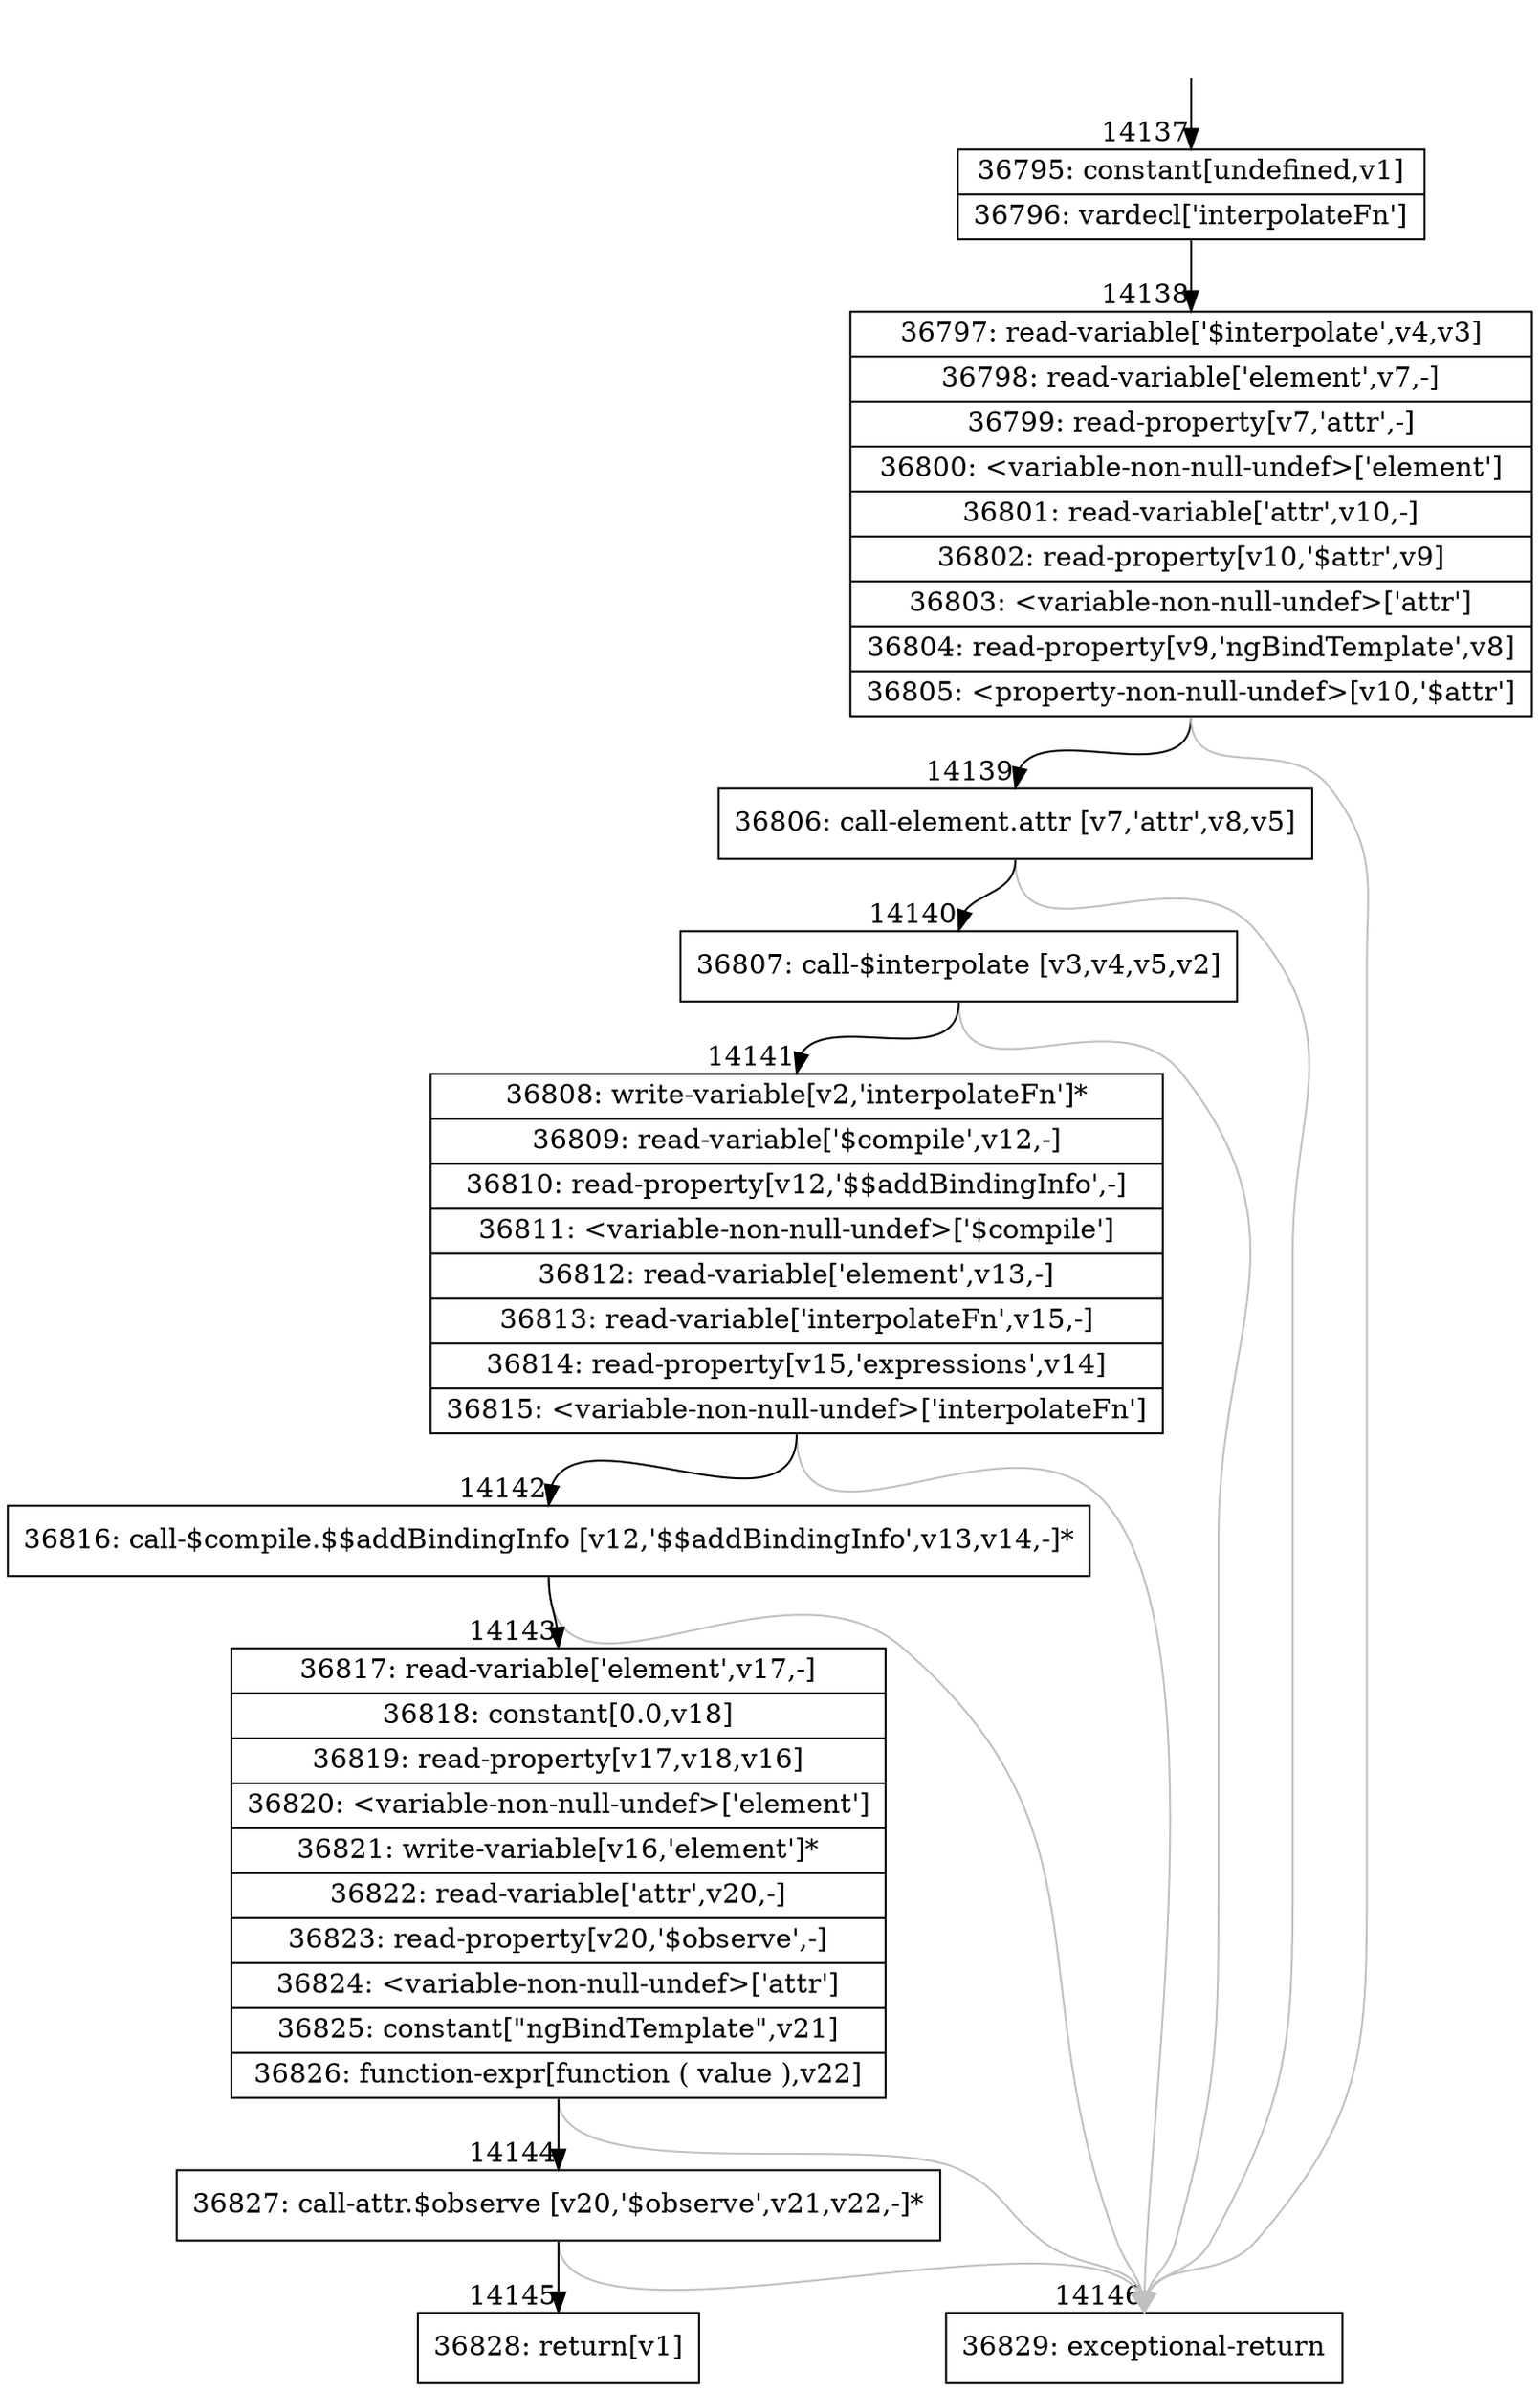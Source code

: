 digraph {
rankdir="TD"
BB_entry1113[shape=none,label=""];
BB_entry1113 -> BB14137 [tailport=s, headport=n, headlabel="    14137"]
BB14137 [shape=record label="{36795: constant[undefined,v1]|36796: vardecl['interpolateFn']}" ] 
BB14137 -> BB14138 [tailport=s, headport=n, headlabel="      14138"]
BB14138 [shape=record label="{36797: read-variable['$interpolate',v4,v3]|36798: read-variable['element',v7,-]|36799: read-property[v7,'attr',-]|36800: \<variable-non-null-undef\>['element']|36801: read-variable['attr',v10,-]|36802: read-property[v10,'$attr',v9]|36803: \<variable-non-null-undef\>['attr']|36804: read-property[v9,'ngBindTemplate',v8]|36805: \<property-non-null-undef\>[v10,'$attr']}" ] 
BB14138 -> BB14139 [tailport=s, headport=n, headlabel="      14139"]
BB14138 -> BB14146 [tailport=s, headport=n, color=gray, headlabel="      14146"]
BB14139 [shape=record label="{36806: call-element.attr [v7,'attr',v8,v5]}" ] 
BB14139 -> BB14140 [tailport=s, headport=n, headlabel="      14140"]
BB14139 -> BB14146 [tailport=s, headport=n, color=gray]
BB14140 [shape=record label="{36807: call-$interpolate [v3,v4,v5,v2]}" ] 
BB14140 -> BB14141 [tailport=s, headport=n, headlabel="      14141"]
BB14140 -> BB14146 [tailport=s, headport=n, color=gray]
BB14141 [shape=record label="{36808: write-variable[v2,'interpolateFn']*|36809: read-variable['$compile',v12,-]|36810: read-property[v12,'$$addBindingInfo',-]|36811: \<variable-non-null-undef\>['$compile']|36812: read-variable['element',v13,-]|36813: read-variable['interpolateFn',v15,-]|36814: read-property[v15,'expressions',v14]|36815: \<variable-non-null-undef\>['interpolateFn']}" ] 
BB14141 -> BB14142 [tailport=s, headport=n, headlabel="      14142"]
BB14141 -> BB14146 [tailport=s, headport=n, color=gray]
BB14142 [shape=record label="{36816: call-$compile.$$addBindingInfo [v12,'$$addBindingInfo',v13,v14,-]*}" ] 
BB14142 -> BB14143 [tailport=s, headport=n, headlabel="      14143"]
BB14142 -> BB14146 [tailport=s, headport=n, color=gray]
BB14143 [shape=record label="{36817: read-variable['element',v17,-]|36818: constant[0.0,v18]|36819: read-property[v17,v18,v16]|36820: \<variable-non-null-undef\>['element']|36821: write-variable[v16,'element']*|36822: read-variable['attr',v20,-]|36823: read-property[v20,'$observe',-]|36824: \<variable-non-null-undef\>['attr']|36825: constant[\"ngBindTemplate\",v21]|36826: function-expr[function ( value ),v22]}" ] 
BB14143 -> BB14144 [tailport=s, headport=n, headlabel="      14144"]
BB14143 -> BB14146 [tailport=s, headport=n, color=gray]
BB14144 [shape=record label="{36827: call-attr.$observe [v20,'$observe',v21,v22,-]*}" ] 
BB14144 -> BB14145 [tailport=s, headport=n, headlabel="      14145"]
BB14144 -> BB14146 [tailport=s, headport=n, color=gray]
BB14145 [shape=record label="{36828: return[v1]}" ] 
BB14146 [shape=record label="{36829: exceptional-return}" ] 
//#$~ 22222
}
